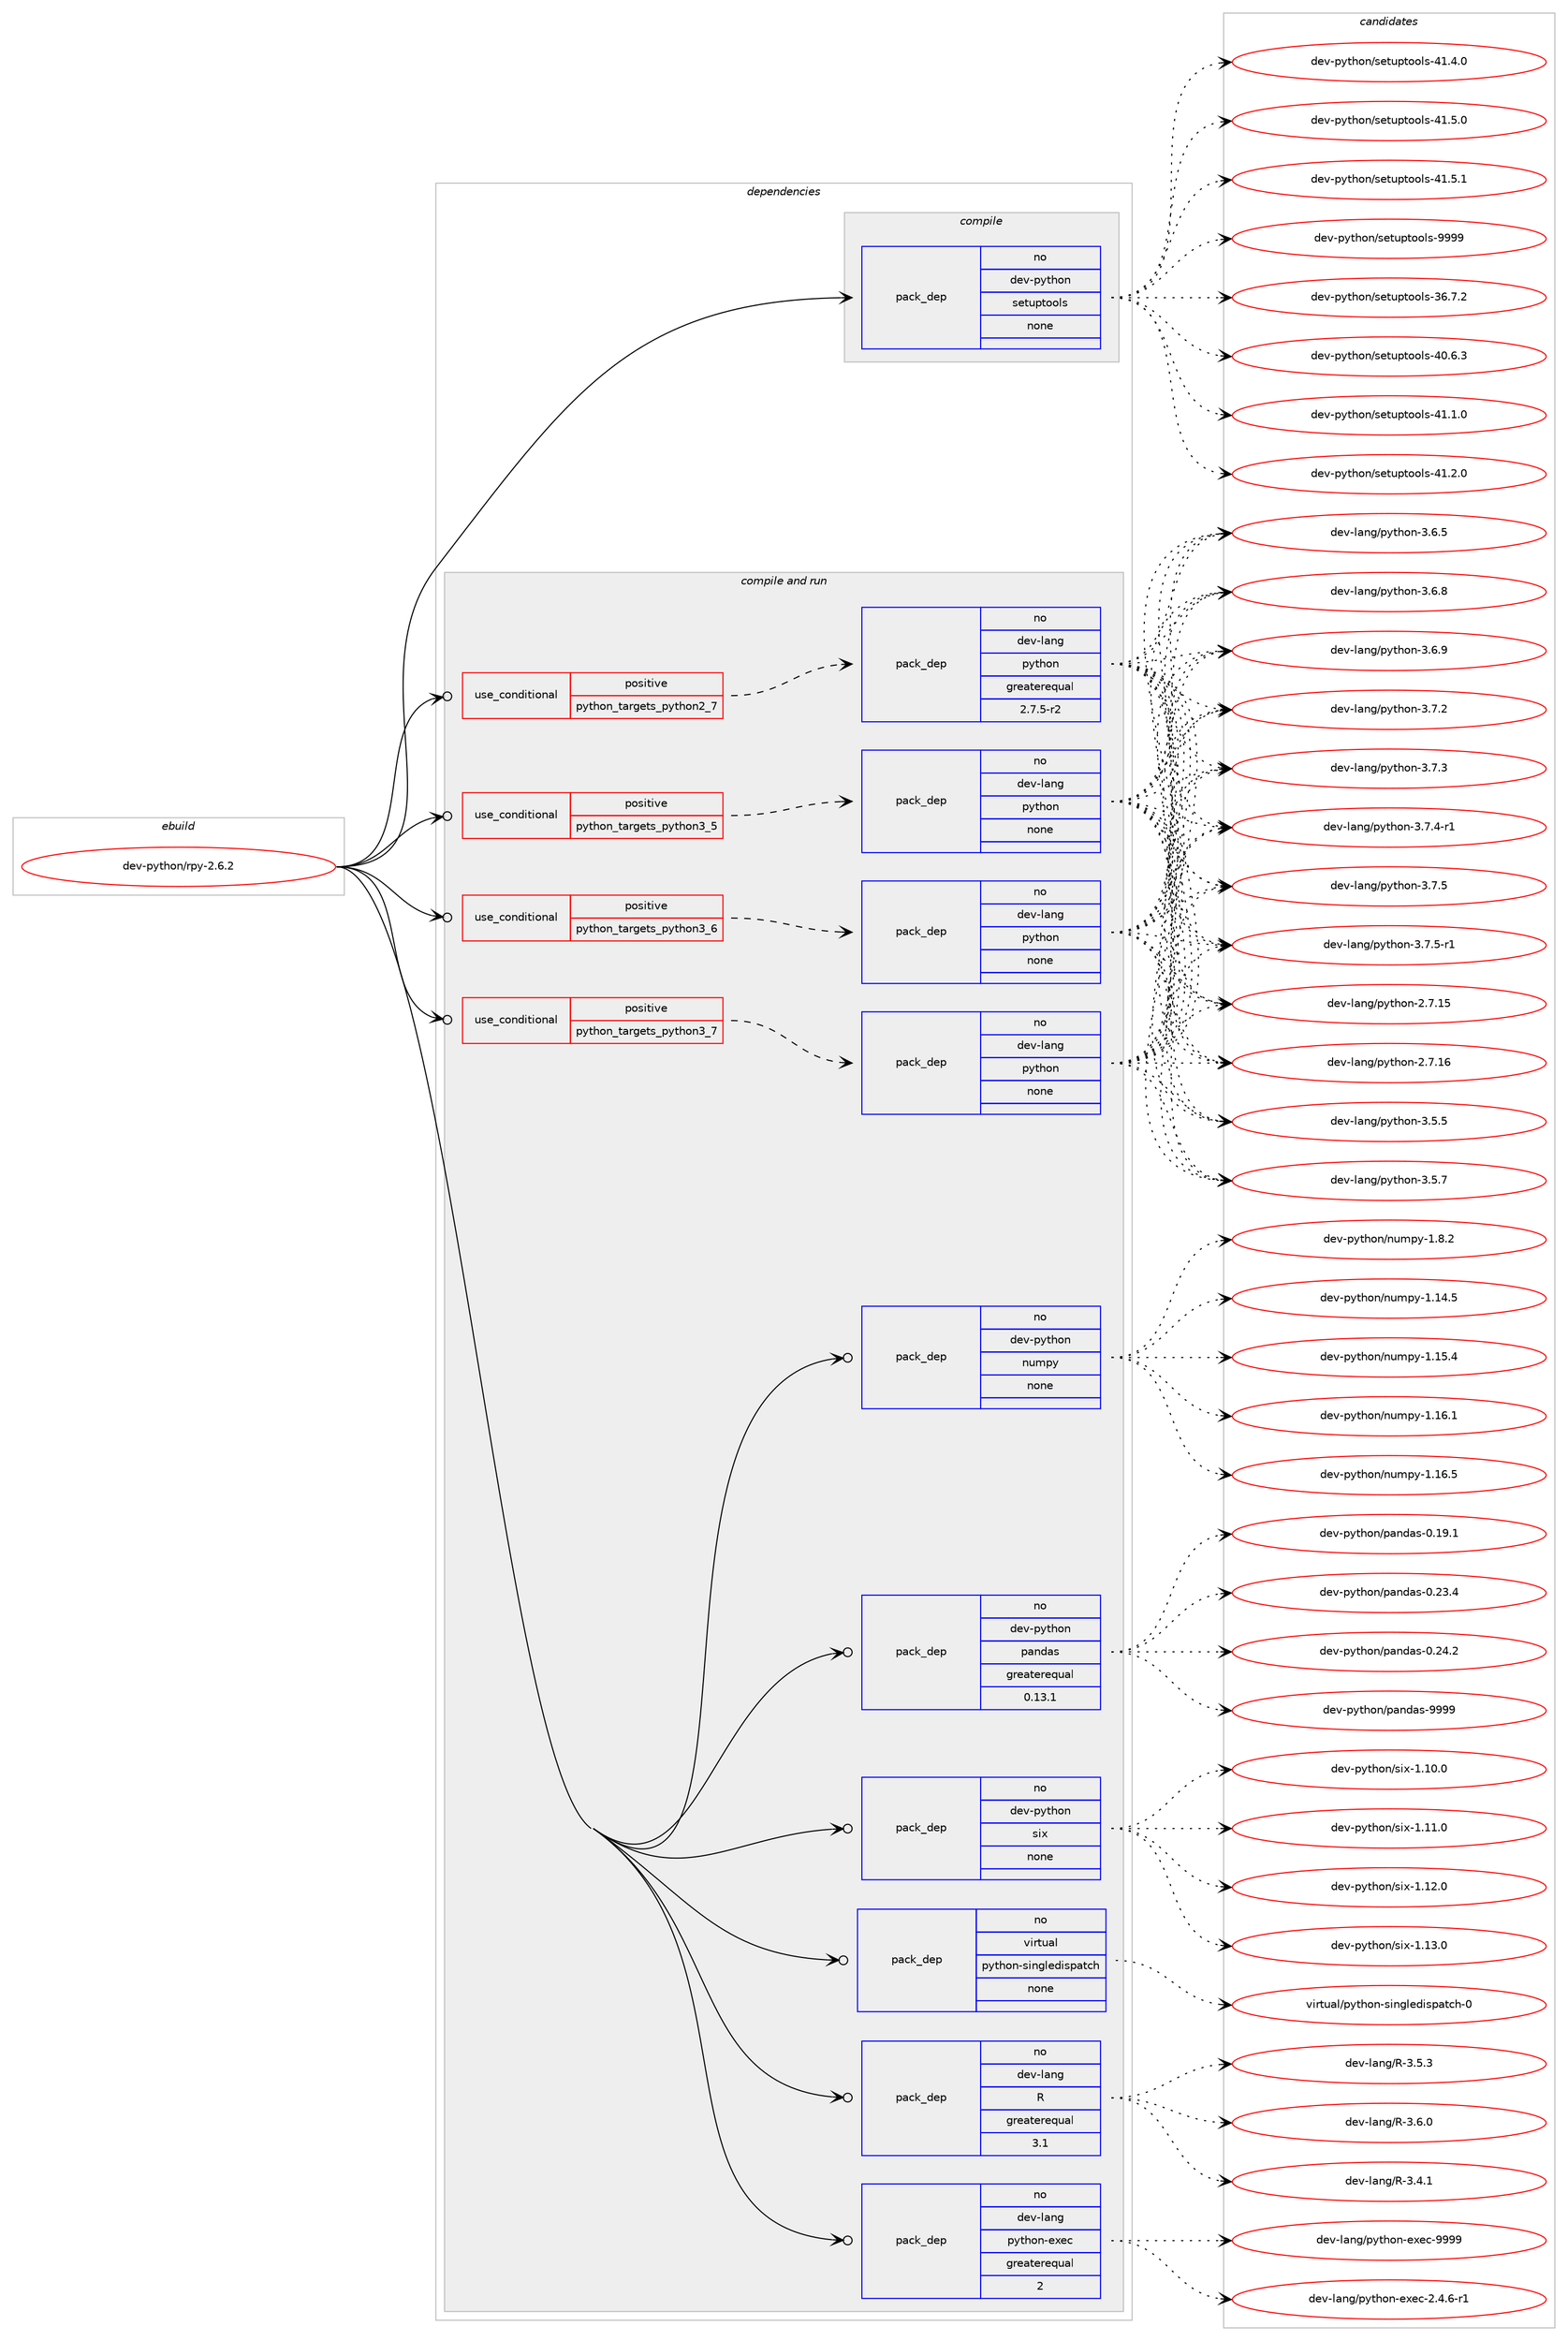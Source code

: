 digraph prolog {

# *************
# Graph options
# *************

newrank=true;
concentrate=true;
compound=true;
graph [rankdir=LR,fontname=Helvetica,fontsize=10,ranksep=1.5];#, ranksep=2.5, nodesep=0.2];
edge  [arrowhead=vee];
node  [fontname=Helvetica,fontsize=10];

# **********
# The ebuild
# **********

subgraph cluster_leftcol {
color=gray;
rank=same;
label=<<i>ebuild</i>>;
id [label="dev-python/rpy-2.6.2", color=red, width=4, href="../dev-python/rpy-2.6.2.svg"];
}

# ****************
# The dependencies
# ****************

subgraph cluster_midcol {
color=gray;
label=<<i>dependencies</i>>;
subgraph cluster_compile {
fillcolor="#eeeeee";
style=filled;
label=<<i>compile</i>>;
subgraph pack475112 {
dependency635868 [label=<<TABLE BORDER="0" CELLBORDER="1" CELLSPACING="0" CELLPADDING="4" WIDTH="220"><TR><TD ROWSPAN="6" CELLPADDING="30">pack_dep</TD></TR><TR><TD WIDTH="110">no</TD></TR><TR><TD>dev-python</TD></TR><TR><TD>setuptools</TD></TR><TR><TD>none</TD></TR><TR><TD></TD></TR></TABLE>>, shape=none, color=blue];
}
id:e -> dependency635868:w [weight=20,style="solid",arrowhead="vee"];
}
subgraph cluster_compileandrun {
fillcolor="#eeeeee";
style=filled;
label=<<i>compile and run</i>>;
subgraph cond148875 {
dependency635869 [label=<<TABLE BORDER="0" CELLBORDER="1" CELLSPACING="0" CELLPADDING="4"><TR><TD ROWSPAN="3" CELLPADDING="10">use_conditional</TD></TR><TR><TD>positive</TD></TR><TR><TD>python_targets_python2_7</TD></TR></TABLE>>, shape=none, color=red];
subgraph pack475113 {
dependency635870 [label=<<TABLE BORDER="0" CELLBORDER="1" CELLSPACING="0" CELLPADDING="4" WIDTH="220"><TR><TD ROWSPAN="6" CELLPADDING="30">pack_dep</TD></TR><TR><TD WIDTH="110">no</TD></TR><TR><TD>dev-lang</TD></TR><TR><TD>python</TD></TR><TR><TD>greaterequal</TD></TR><TR><TD>2.7.5-r2</TD></TR></TABLE>>, shape=none, color=blue];
}
dependency635869:e -> dependency635870:w [weight=20,style="dashed",arrowhead="vee"];
}
id:e -> dependency635869:w [weight=20,style="solid",arrowhead="odotvee"];
subgraph cond148876 {
dependency635871 [label=<<TABLE BORDER="0" CELLBORDER="1" CELLSPACING="0" CELLPADDING="4"><TR><TD ROWSPAN="3" CELLPADDING="10">use_conditional</TD></TR><TR><TD>positive</TD></TR><TR><TD>python_targets_python3_5</TD></TR></TABLE>>, shape=none, color=red];
subgraph pack475114 {
dependency635872 [label=<<TABLE BORDER="0" CELLBORDER="1" CELLSPACING="0" CELLPADDING="4" WIDTH="220"><TR><TD ROWSPAN="6" CELLPADDING="30">pack_dep</TD></TR><TR><TD WIDTH="110">no</TD></TR><TR><TD>dev-lang</TD></TR><TR><TD>python</TD></TR><TR><TD>none</TD></TR><TR><TD></TD></TR></TABLE>>, shape=none, color=blue];
}
dependency635871:e -> dependency635872:w [weight=20,style="dashed",arrowhead="vee"];
}
id:e -> dependency635871:w [weight=20,style="solid",arrowhead="odotvee"];
subgraph cond148877 {
dependency635873 [label=<<TABLE BORDER="0" CELLBORDER="1" CELLSPACING="0" CELLPADDING="4"><TR><TD ROWSPAN="3" CELLPADDING="10">use_conditional</TD></TR><TR><TD>positive</TD></TR><TR><TD>python_targets_python3_6</TD></TR></TABLE>>, shape=none, color=red];
subgraph pack475115 {
dependency635874 [label=<<TABLE BORDER="0" CELLBORDER="1" CELLSPACING="0" CELLPADDING="4" WIDTH="220"><TR><TD ROWSPAN="6" CELLPADDING="30">pack_dep</TD></TR><TR><TD WIDTH="110">no</TD></TR><TR><TD>dev-lang</TD></TR><TR><TD>python</TD></TR><TR><TD>none</TD></TR><TR><TD></TD></TR></TABLE>>, shape=none, color=blue];
}
dependency635873:e -> dependency635874:w [weight=20,style="dashed",arrowhead="vee"];
}
id:e -> dependency635873:w [weight=20,style="solid",arrowhead="odotvee"];
subgraph cond148878 {
dependency635875 [label=<<TABLE BORDER="0" CELLBORDER="1" CELLSPACING="0" CELLPADDING="4"><TR><TD ROWSPAN="3" CELLPADDING="10">use_conditional</TD></TR><TR><TD>positive</TD></TR><TR><TD>python_targets_python3_7</TD></TR></TABLE>>, shape=none, color=red];
subgraph pack475116 {
dependency635876 [label=<<TABLE BORDER="0" CELLBORDER="1" CELLSPACING="0" CELLPADDING="4" WIDTH="220"><TR><TD ROWSPAN="6" CELLPADDING="30">pack_dep</TD></TR><TR><TD WIDTH="110">no</TD></TR><TR><TD>dev-lang</TD></TR><TR><TD>python</TD></TR><TR><TD>none</TD></TR><TR><TD></TD></TR></TABLE>>, shape=none, color=blue];
}
dependency635875:e -> dependency635876:w [weight=20,style="dashed",arrowhead="vee"];
}
id:e -> dependency635875:w [weight=20,style="solid",arrowhead="odotvee"];
subgraph pack475117 {
dependency635877 [label=<<TABLE BORDER="0" CELLBORDER="1" CELLSPACING="0" CELLPADDING="4" WIDTH="220"><TR><TD ROWSPAN="6" CELLPADDING="30">pack_dep</TD></TR><TR><TD WIDTH="110">no</TD></TR><TR><TD>dev-lang</TD></TR><TR><TD>R</TD></TR><TR><TD>greaterequal</TD></TR><TR><TD>3.1</TD></TR></TABLE>>, shape=none, color=blue];
}
id:e -> dependency635877:w [weight=20,style="solid",arrowhead="odotvee"];
subgraph pack475118 {
dependency635878 [label=<<TABLE BORDER="0" CELLBORDER="1" CELLSPACING="0" CELLPADDING="4" WIDTH="220"><TR><TD ROWSPAN="6" CELLPADDING="30">pack_dep</TD></TR><TR><TD WIDTH="110">no</TD></TR><TR><TD>dev-lang</TD></TR><TR><TD>python-exec</TD></TR><TR><TD>greaterequal</TD></TR><TR><TD>2</TD></TR></TABLE>>, shape=none, color=blue];
}
id:e -> dependency635878:w [weight=20,style="solid",arrowhead="odotvee"];
subgraph pack475119 {
dependency635879 [label=<<TABLE BORDER="0" CELLBORDER="1" CELLSPACING="0" CELLPADDING="4" WIDTH="220"><TR><TD ROWSPAN="6" CELLPADDING="30">pack_dep</TD></TR><TR><TD WIDTH="110">no</TD></TR><TR><TD>dev-python</TD></TR><TR><TD>numpy</TD></TR><TR><TD>none</TD></TR><TR><TD></TD></TR></TABLE>>, shape=none, color=blue];
}
id:e -> dependency635879:w [weight=20,style="solid",arrowhead="odotvee"];
subgraph pack475120 {
dependency635880 [label=<<TABLE BORDER="0" CELLBORDER="1" CELLSPACING="0" CELLPADDING="4" WIDTH="220"><TR><TD ROWSPAN="6" CELLPADDING="30">pack_dep</TD></TR><TR><TD WIDTH="110">no</TD></TR><TR><TD>dev-python</TD></TR><TR><TD>pandas</TD></TR><TR><TD>greaterequal</TD></TR><TR><TD>0.13.1</TD></TR></TABLE>>, shape=none, color=blue];
}
id:e -> dependency635880:w [weight=20,style="solid",arrowhead="odotvee"];
subgraph pack475121 {
dependency635881 [label=<<TABLE BORDER="0" CELLBORDER="1" CELLSPACING="0" CELLPADDING="4" WIDTH="220"><TR><TD ROWSPAN="6" CELLPADDING="30">pack_dep</TD></TR><TR><TD WIDTH="110">no</TD></TR><TR><TD>dev-python</TD></TR><TR><TD>six</TD></TR><TR><TD>none</TD></TR><TR><TD></TD></TR></TABLE>>, shape=none, color=blue];
}
id:e -> dependency635881:w [weight=20,style="solid",arrowhead="odotvee"];
subgraph pack475122 {
dependency635882 [label=<<TABLE BORDER="0" CELLBORDER="1" CELLSPACING="0" CELLPADDING="4" WIDTH="220"><TR><TD ROWSPAN="6" CELLPADDING="30">pack_dep</TD></TR><TR><TD WIDTH="110">no</TD></TR><TR><TD>virtual</TD></TR><TR><TD>python-singledispatch</TD></TR><TR><TD>none</TD></TR><TR><TD></TD></TR></TABLE>>, shape=none, color=blue];
}
id:e -> dependency635882:w [weight=20,style="solid",arrowhead="odotvee"];
}
subgraph cluster_run {
fillcolor="#eeeeee";
style=filled;
label=<<i>run</i>>;
}
}

# **************
# The candidates
# **************

subgraph cluster_choices {
rank=same;
color=gray;
label=<<i>candidates</i>>;

subgraph choice475112 {
color=black;
nodesep=1;
choice100101118451121211161041111104711510111611711211611111110811545515446554650 [label="dev-python/setuptools-36.7.2", color=red, width=4,href="../dev-python/setuptools-36.7.2.svg"];
choice100101118451121211161041111104711510111611711211611111110811545524846544651 [label="dev-python/setuptools-40.6.3", color=red, width=4,href="../dev-python/setuptools-40.6.3.svg"];
choice100101118451121211161041111104711510111611711211611111110811545524946494648 [label="dev-python/setuptools-41.1.0", color=red, width=4,href="../dev-python/setuptools-41.1.0.svg"];
choice100101118451121211161041111104711510111611711211611111110811545524946504648 [label="dev-python/setuptools-41.2.0", color=red, width=4,href="../dev-python/setuptools-41.2.0.svg"];
choice100101118451121211161041111104711510111611711211611111110811545524946524648 [label="dev-python/setuptools-41.4.0", color=red, width=4,href="../dev-python/setuptools-41.4.0.svg"];
choice100101118451121211161041111104711510111611711211611111110811545524946534648 [label="dev-python/setuptools-41.5.0", color=red, width=4,href="../dev-python/setuptools-41.5.0.svg"];
choice100101118451121211161041111104711510111611711211611111110811545524946534649 [label="dev-python/setuptools-41.5.1", color=red, width=4,href="../dev-python/setuptools-41.5.1.svg"];
choice10010111845112121116104111110471151011161171121161111111081154557575757 [label="dev-python/setuptools-9999", color=red, width=4,href="../dev-python/setuptools-9999.svg"];
dependency635868:e -> choice100101118451121211161041111104711510111611711211611111110811545515446554650:w [style=dotted,weight="100"];
dependency635868:e -> choice100101118451121211161041111104711510111611711211611111110811545524846544651:w [style=dotted,weight="100"];
dependency635868:e -> choice100101118451121211161041111104711510111611711211611111110811545524946494648:w [style=dotted,weight="100"];
dependency635868:e -> choice100101118451121211161041111104711510111611711211611111110811545524946504648:w [style=dotted,weight="100"];
dependency635868:e -> choice100101118451121211161041111104711510111611711211611111110811545524946524648:w [style=dotted,weight="100"];
dependency635868:e -> choice100101118451121211161041111104711510111611711211611111110811545524946534648:w [style=dotted,weight="100"];
dependency635868:e -> choice100101118451121211161041111104711510111611711211611111110811545524946534649:w [style=dotted,weight="100"];
dependency635868:e -> choice10010111845112121116104111110471151011161171121161111111081154557575757:w [style=dotted,weight="100"];
}
subgraph choice475113 {
color=black;
nodesep=1;
choice10010111845108971101034711212111610411111045504655464953 [label="dev-lang/python-2.7.15", color=red, width=4,href="../dev-lang/python-2.7.15.svg"];
choice10010111845108971101034711212111610411111045504655464954 [label="dev-lang/python-2.7.16", color=red, width=4,href="../dev-lang/python-2.7.16.svg"];
choice100101118451089711010347112121116104111110455146534653 [label="dev-lang/python-3.5.5", color=red, width=4,href="../dev-lang/python-3.5.5.svg"];
choice100101118451089711010347112121116104111110455146534655 [label="dev-lang/python-3.5.7", color=red, width=4,href="../dev-lang/python-3.5.7.svg"];
choice100101118451089711010347112121116104111110455146544653 [label="dev-lang/python-3.6.5", color=red, width=4,href="../dev-lang/python-3.6.5.svg"];
choice100101118451089711010347112121116104111110455146544656 [label="dev-lang/python-3.6.8", color=red, width=4,href="../dev-lang/python-3.6.8.svg"];
choice100101118451089711010347112121116104111110455146544657 [label="dev-lang/python-3.6.9", color=red, width=4,href="../dev-lang/python-3.6.9.svg"];
choice100101118451089711010347112121116104111110455146554650 [label="dev-lang/python-3.7.2", color=red, width=4,href="../dev-lang/python-3.7.2.svg"];
choice100101118451089711010347112121116104111110455146554651 [label="dev-lang/python-3.7.3", color=red, width=4,href="../dev-lang/python-3.7.3.svg"];
choice1001011184510897110103471121211161041111104551465546524511449 [label="dev-lang/python-3.7.4-r1", color=red, width=4,href="../dev-lang/python-3.7.4-r1.svg"];
choice100101118451089711010347112121116104111110455146554653 [label="dev-lang/python-3.7.5", color=red, width=4,href="../dev-lang/python-3.7.5.svg"];
choice1001011184510897110103471121211161041111104551465546534511449 [label="dev-lang/python-3.7.5-r1", color=red, width=4,href="../dev-lang/python-3.7.5-r1.svg"];
dependency635870:e -> choice10010111845108971101034711212111610411111045504655464953:w [style=dotted,weight="100"];
dependency635870:e -> choice10010111845108971101034711212111610411111045504655464954:w [style=dotted,weight="100"];
dependency635870:e -> choice100101118451089711010347112121116104111110455146534653:w [style=dotted,weight="100"];
dependency635870:e -> choice100101118451089711010347112121116104111110455146534655:w [style=dotted,weight="100"];
dependency635870:e -> choice100101118451089711010347112121116104111110455146544653:w [style=dotted,weight="100"];
dependency635870:e -> choice100101118451089711010347112121116104111110455146544656:w [style=dotted,weight="100"];
dependency635870:e -> choice100101118451089711010347112121116104111110455146544657:w [style=dotted,weight="100"];
dependency635870:e -> choice100101118451089711010347112121116104111110455146554650:w [style=dotted,weight="100"];
dependency635870:e -> choice100101118451089711010347112121116104111110455146554651:w [style=dotted,weight="100"];
dependency635870:e -> choice1001011184510897110103471121211161041111104551465546524511449:w [style=dotted,weight="100"];
dependency635870:e -> choice100101118451089711010347112121116104111110455146554653:w [style=dotted,weight="100"];
dependency635870:e -> choice1001011184510897110103471121211161041111104551465546534511449:w [style=dotted,weight="100"];
}
subgraph choice475114 {
color=black;
nodesep=1;
choice10010111845108971101034711212111610411111045504655464953 [label="dev-lang/python-2.7.15", color=red, width=4,href="../dev-lang/python-2.7.15.svg"];
choice10010111845108971101034711212111610411111045504655464954 [label="dev-lang/python-2.7.16", color=red, width=4,href="../dev-lang/python-2.7.16.svg"];
choice100101118451089711010347112121116104111110455146534653 [label="dev-lang/python-3.5.5", color=red, width=4,href="../dev-lang/python-3.5.5.svg"];
choice100101118451089711010347112121116104111110455146534655 [label="dev-lang/python-3.5.7", color=red, width=4,href="../dev-lang/python-3.5.7.svg"];
choice100101118451089711010347112121116104111110455146544653 [label="dev-lang/python-3.6.5", color=red, width=4,href="../dev-lang/python-3.6.5.svg"];
choice100101118451089711010347112121116104111110455146544656 [label="dev-lang/python-3.6.8", color=red, width=4,href="../dev-lang/python-3.6.8.svg"];
choice100101118451089711010347112121116104111110455146544657 [label="dev-lang/python-3.6.9", color=red, width=4,href="../dev-lang/python-3.6.9.svg"];
choice100101118451089711010347112121116104111110455146554650 [label="dev-lang/python-3.7.2", color=red, width=4,href="../dev-lang/python-3.7.2.svg"];
choice100101118451089711010347112121116104111110455146554651 [label="dev-lang/python-3.7.3", color=red, width=4,href="../dev-lang/python-3.7.3.svg"];
choice1001011184510897110103471121211161041111104551465546524511449 [label="dev-lang/python-3.7.4-r1", color=red, width=4,href="../dev-lang/python-3.7.4-r1.svg"];
choice100101118451089711010347112121116104111110455146554653 [label="dev-lang/python-3.7.5", color=red, width=4,href="../dev-lang/python-3.7.5.svg"];
choice1001011184510897110103471121211161041111104551465546534511449 [label="dev-lang/python-3.7.5-r1", color=red, width=4,href="../dev-lang/python-3.7.5-r1.svg"];
dependency635872:e -> choice10010111845108971101034711212111610411111045504655464953:w [style=dotted,weight="100"];
dependency635872:e -> choice10010111845108971101034711212111610411111045504655464954:w [style=dotted,weight="100"];
dependency635872:e -> choice100101118451089711010347112121116104111110455146534653:w [style=dotted,weight="100"];
dependency635872:e -> choice100101118451089711010347112121116104111110455146534655:w [style=dotted,weight="100"];
dependency635872:e -> choice100101118451089711010347112121116104111110455146544653:w [style=dotted,weight="100"];
dependency635872:e -> choice100101118451089711010347112121116104111110455146544656:w [style=dotted,weight="100"];
dependency635872:e -> choice100101118451089711010347112121116104111110455146544657:w [style=dotted,weight="100"];
dependency635872:e -> choice100101118451089711010347112121116104111110455146554650:w [style=dotted,weight="100"];
dependency635872:e -> choice100101118451089711010347112121116104111110455146554651:w [style=dotted,weight="100"];
dependency635872:e -> choice1001011184510897110103471121211161041111104551465546524511449:w [style=dotted,weight="100"];
dependency635872:e -> choice100101118451089711010347112121116104111110455146554653:w [style=dotted,weight="100"];
dependency635872:e -> choice1001011184510897110103471121211161041111104551465546534511449:w [style=dotted,weight="100"];
}
subgraph choice475115 {
color=black;
nodesep=1;
choice10010111845108971101034711212111610411111045504655464953 [label="dev-lang/python-2.7.15", color=red, width=4,href="../dev-lang/python-2.7.15.svg"];
choice10010111845108971101034711212111610411111045504655464954 [label="dev-lang/python-2.7.16", color=red, width=4,href="../dev-lang/python-2.7.16.svg"];
choice100101118451089711010347112121116104111110455146534653 [label="dev-lang/python-3.5.5", color=red, width=4,href="../dev-lang/python-3.5.5.svg"];
choice100101118451089711010347112121116104111110455146534655 [label="dev-lang/python-3.5.7", color=red, width=4,href="../dev-lang/python-3.5.7.svg"];
choice100101118451089711010347112121116104111110455146544653 [label="dev-lang/python-3.6.5", color=red, width=4,href="../dev-lang/python-3.6.5.svg"];
choice100101118451089711010347112121116104111110455146544656 [label="dev-lang/python-3.6.8", color=red, width=4,href="../dev-lang/python-3.6.8.svg"];
choice100101118451089711010347112121116104111110455146544657 [label="dev-lang/python-3.6.9", color=red, width=4,href="../dev-lang/python-3.6.9.svg"];
choice100101118451089711010347112121116104111110455146554650 [label="dev-lang/python-3.7.2", color=red, width=4,href="../dev-lang/python-3.7.2.svg"];
choice100101118451089711010347112121116104111110455146554651 [label="dev-lang/python-3.7.3", color=red, width=4,href="../dev-lang/python-3.7.3.svg"];
choice1001011184510897110103471121211161041111104551465546524511449 [label="dev-lang/python-3.7.4-r1", color=red, width=4,href="../dev-lang/python-3.7.4-r1.svg"];
choice100101118451089711010347112121116104111110455146554653 [label="dev-lang/python-3.7.5", color=red, width=4,href="../dev-lang/python-3.7.5.svg"];
choice1001011184510897110103471121211161041111104551465546534511449 [label="dev-lang/python-3.7.5-r1", color=red, width=4,href="../dev-lang/python-3.7.5-r1.svg"];
dependency635874:e -> choice10010111845108971101034711212111610411111045504655464953:w [style=dotted,weight="100"];
dependency635874:e -> choice10010111845108971101034711212111610411111045504655464954:w [style=dotted,weight="100"];
dependency635874:e -> choice100101118451089711010347112121116104111110455146534653:w [style=dotted,weight="100"];
dependency635874:e -> choice100101118451089711010347112121116104111110455146534655:w [style=dotted,weight="100"];
dependency635874:e -> choice100101118451089711010347112121116104111110455146544653:w [style=dotted,weight="100"];
dependency635874:e -> choice100101118451089711010347112121116104111110455146544656:w [style=dotted,weight="100"];
dependency635874:e -> choice100101118451089711010347112121116104111110455146544657:w [style=dotted,weight="100"];
dependency635874:e -> choice100101118451089711010347112121116104111110455146554650:w [style=dotted,weight="100"];
dependency635874:e -> choice100101118451089711010347112121116104111110455146554651:w [style=dotted,weight="100"];
dependency635874:e -> choice1001011184510897110103471121211161041111104551465546524511449:w [style=dotted,weight="100"];
dependency635874:e -> choice100101118451089711010347112121116104111110455146554653:w [style=dotted,weight="100"];
dependency635874:e -> choice1001011184510897110103471121211161041111104551465546534511449:w [style=dotted,weight="100"];
}
subgraph choice475116 {
color=black;
nodesep=1;
choice10010111845108971101034711212111610411111045504655464953 [label="dev-lang/python-2.7.15", color=red, width=4,href="../dev-lang/python-2.7.15.svg"];
choice10010111845108971101034711212111610411111045504655464954 [label="dev-lang/python-2.7.16", color=red, width=4,href="../dev-lang/python-2.7.16.svg"];
choice100101118451089711010347112121116104111110455146534653 [label="dev-lang/python-3.5.5", color=red, width=4,href="../dev-lang/python-3.5.5.svg"];
choice100101118451089711010347112121116104111110455146534655 [label="dev-lang/python-3.5.7", color=red, width=4,href="../dev-lang/python-3.5.7.svg"];
choice100101118451089711010347112121116104111110455146544653 [label="dev-lang/python-3.6.5", color=red, width=4,href="../dev-lang/python-3.6.5.svg"];
choice100101118451089711010347112121116104111110455146544656 [label="dev-lang/python-3.6.8", color=red, width=4,href="../dev-lang/python-3.6.8.svg"];
choice100101118451089711010347112121116104111110455146544657 [label="dev-lang/python-3.6.9", color=red, width=4,href="../dev-lang/python-3.6.9.svg"];
choice100101118451089711010347112121116104111110455146554650 [label="dev-lang/python-3.7.2", color=red, width=4,href="../dev-lang/python-3.7.2.svg"];
choice100101118451089711010347112121116104111110455146554651 [label="dev-lang/python-3.7.3", color=red, width=4,href="../dev-lang/python-3.7.3.svg"];
choice1001011184510897110103471121211161041111104551465546524511449 [label="dev-lang/python-3.7.4-r1", color=red, width=4,href="../dev-lang/python-3.7.4-r1.svg"];
choice100101118451089711010347112121116104111110455146554653 [label="dev-lang/python-3.7.5", color=red, width=4,href="../dev-lang/python-3.7.5.svg"];
choice1001011184510897110103471121211161041111104551465546534511449 [label="dev-lang/python-3.7.5-r1", color=red, width=4,href="../dev-lang/python-3.7.5-r1.svg"];
dependency635876:e -> choice10010111845108971101034711212111610411111045504655464953:w [style=dotted,weight="100"];
dependency635876:e -> choice10010111845108971101034711212111610411111045504655464954:w [style=dotted,weight="100"];
dependency635876:e -> choice100101118451089711010347112121116104111110455146534653:w [style=dotted,weight="100"];
dependency635876:e -> choice100101118451089711010347112121116104111110455146534655:w [style=dotted,weight="100"];
dependency635876:e -> choice100101118451089711010347112121116104111110455146544653:w [style=dotted,weight="100"];
dependency635876:e -> choice100101118451089711010347112121116104111110455146544656:w [style=dotted,weight="100"];
dependency635876:e -> choice100101118451089711010347112121116104111110455146544657:w [style=dotted,weight="100"];
dependency635876:e -> choice100101118451089711010347112121116104111110455146554650:w [style=dotted,weight="100"];
dependency635876:e -> choice100101118451089711010347112121116104111110455146554651:w [style=dotted,weight="100"];
dependency635876:e -> choice1001011184510897110103471121211161041111104551465546524511449:w [style=dotted,weight="100"];
dependency635876:e -> choice100101118451089711010347112121116104111110455146554653:w [style=dotted,weight="100"];
dependency635876:e -> choice1001011184510897110103471121211161041111104551465546534511449:w [style=dotted,weight="100"];
}
subgraph choice475117 {
color=black;
nodesep=1;
choice10010111845108971101034782455146524649 [label="dev-lang/R-3.4.1", color=red, width=4,href="../dev-lang/R-3.4.1.svg"];
choice10010111845108971101034782455146534651 [label="dev-lang/R-3.5.3", color=red, width=4,href="../dev-lang/R-3.5.3.svg"];
choice10010111845108971101034782455146544648 [label="dev-lang/R-3.6.0", color=red, width=4,href="../dev-lang/R-3.6.0.svg"];
dependency635877:e -> choice10010111845108971101034782455146524649:w [style=dotted,weight="100"];
dependency635877:e -> choice10010111845108971101034782455146534651:w [style=dotted,weight="100"];
dependency635877:e -> choice10010111845108971101034782455146544648:w [style=dotted,weight="100"];
}
subgraph choice475118 {
color=black;
nodesep=1;
choice10010111845108971101034711212111610411111045101120101994550465246544511449 [label="dev-lang/python-exec-2.4.6-r1", color=red, width=4,href="../dev-lang/python-exec-2.4.6-r1.svg"];
choice10010111845108971101034711212111610411111045101120101994557575757 [label="dev-lang/python-exec-9999", color=red, width=4,href="../dev-lang/python-exec-9999.svg"];
dependency635878:e -> choice10010111845108971101034711212111610411111045101120101994550465246544511449:w [style=dotted,weight="100"];
dependency635878:e -> choice10010111845108971101034711212111610411111045101120101994557575757:w [style=dotted,weight="100"];
}
subgraph choice475119 {
color=black;
nodesep=1;
choice100101118451121211161041111104711011710911212145494649524653 [label="dev-python/numpy-1.14.5", color=red, width=4,href="../dev-python/numpy-1.14.5.svg"];
choice100101118451121211161041111104711011710911212145494649534652 [label="dev-python/numpy-1.15.4", color=red, width=4,href="../dev-python/numpy-1.15.4.svg"];
choice100101118451121211161041111104711011710911212145494649544649 [label="dev-python/numpy-1.16.1", color=red, width=4,href="../dev-python/numpy-1.16.1.svg"];
choice100101118451121211161041111104711011710911212145494649544653 [label="dev-python/numpy-1.16.5", color=red, width=4,href="../dev-python/numpy-1.16.5.svg"];
choice1001011184511212111610411111047110117109112121454946564650 [label="dev-python/numpy-1.8.2", color=red, width=4,href="../dev-python/numpy-1.8.2.svg"];
dependency635879:e -> choice100101118451121211161041111104711011710911212145494649524653:w [style=dotted,weight="100"];
dependency635879:e -> choice100101118451121211161041111104711011710911212145494649534652:w [style=dotted,weight="100"];
dependency635879:e -> choice100101118451121211161041111104711011710911212145494649544649:w [style=dotted,weight="100"];
dependency635879:e -> choice100101118451121211161041111104711011710911212145494649544653:w [style=dotted,weight="100"];
dependency635879:e -> choice1001011184511212111610411111047110117109112121454946564650:w [style=dotted,weight="100"];
}
subgraph choice475120 {
color=black;
nodesep=1;
choice1001011184511212111610411111047112971101009711545484649574649 [label="dev-python/pandas-0.19.1", color=red, width=4,href="../dev-python/pandas-0.19.1.svg"];
choice1001011184511212111610411111047112971101009711545484650514652 [label="dev-python/pandas-0.23.4", color=red, width=4,href="../dev-python/pandas-0.23.4.svg"];
choice1001011184511212111610411111047112971101009711545484650524650 [label="dev-python/pandas-0.24.2", color=red, width=4,href="../dev-python/pandas-0.24.2.svg"];
choice100101118451121211161041111104711297110100971154557575757 [label="dev-python/pandas-9999", color=red, width=4,href="../dev-python/pandas-9999.svg"];
dependency635880:e -> choice1001011184511212111610411111047112971101009711545484649574649:w [style=dotted,weight="100"];
dependency635880:e -> choice1001011184511212111610411111047112971101009711545484650514652:w [style=dotted,weight="100"];
dependency635880:e -> choice1001011184511212111610411111047112971101009711545484650524650:w [style=dotted,weight="100"];
dependency635880:e -> choice100101118451121211161041111104711297110100971154557575757:w [style=dotted,weight="100"];
}
subgraph choice475121 {
color=black;
nodesep=1;
choice100101118451121211161041111104711510512045494649484648 [label="dev-python/six-1.10.0", color=red, width=4,href="../dev-python/six-1.10.0.svg"];
choice100101118451121211161041111104711510512045494649494648 [label="dev-python/six-1.11.0", color=red, width=4,href="../dev-python/six-1.11.0.svg"];
choice100101118451121211161041111104711510512045494649504648 [label="dev-python/six-1.12.0", color=red, width=4,href="../dev-python/six-1.12.0.svg"];
choice100101118451121211161041111104711510512045494649514648 [label="dev-python/six-1.13.0", color=red, width=4,href="../dev-python/six-1.13.0.svg"];
dependency635881:e -> choice100101118451121211161041111104711510512045494649484648:w [style=dotted,weight="100"];
dependency635881:e -> choice100101118451121211161041111104711510512045494649494648:w [style=dotted,weight="100"];
dependency635881:e -> choice100101118451121211161041111104711510512045494649504648:w [style=dotted,weight="100"];
dependency635881:e -> choice100101118451121211161041111104711510512045494649514648:w [style=dotted,weight="100"];
}
subgraph choice475122 {
color=black;
nodesep=1;
choice11810511411611797108471121211161041111104511510511010310810110010511511297116991044548 [label="virtual/python-singledispatch-0", color=red, width=4,href="../virtual/python-singledispatch-0.svg"];
dependency635882:e -> choice11810511411611797108471121211161041111104511510511010310810110010511511297116991044548:w [style=dotted,weight="100"];
}
}

}
